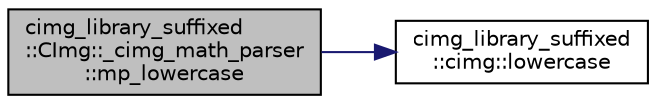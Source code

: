 digraph "cimg_library_suffixed::CImg::_cimg_math_parser::mp_lowercase"
{
  edge [fontname="Helvetica",fontsize="10",labelfontname="Helvetica",labelfontsize="10"];
  node [fontname="Helvetica",fontsize="10",shape=record];
  rankdir="LR";
  Node840 [label="cimg_library_suffixed\l::CImg::_cimg_math_parser\l::mp_lowercase",height=0.2,width=0.4,color="black", fillcolor="grey75", style="filled", fontcolor="black"];
  Node840 -> Node841 [color="midnightblue",fontsize="10",style="solid",fontname="Helvetica"];
  Node841 [label="cimg_library_suffixed\l::cimg::lowercase",height=0.2,width=0.4,color="black", fillcolor="white", style="filled",URL="$namespacecimg__library__suffixed_1_1cimg.html#ac9cf8d2a803d13d85e7fcc48fee55587",tooltip="Convert ascii character to lower case. "];
}
